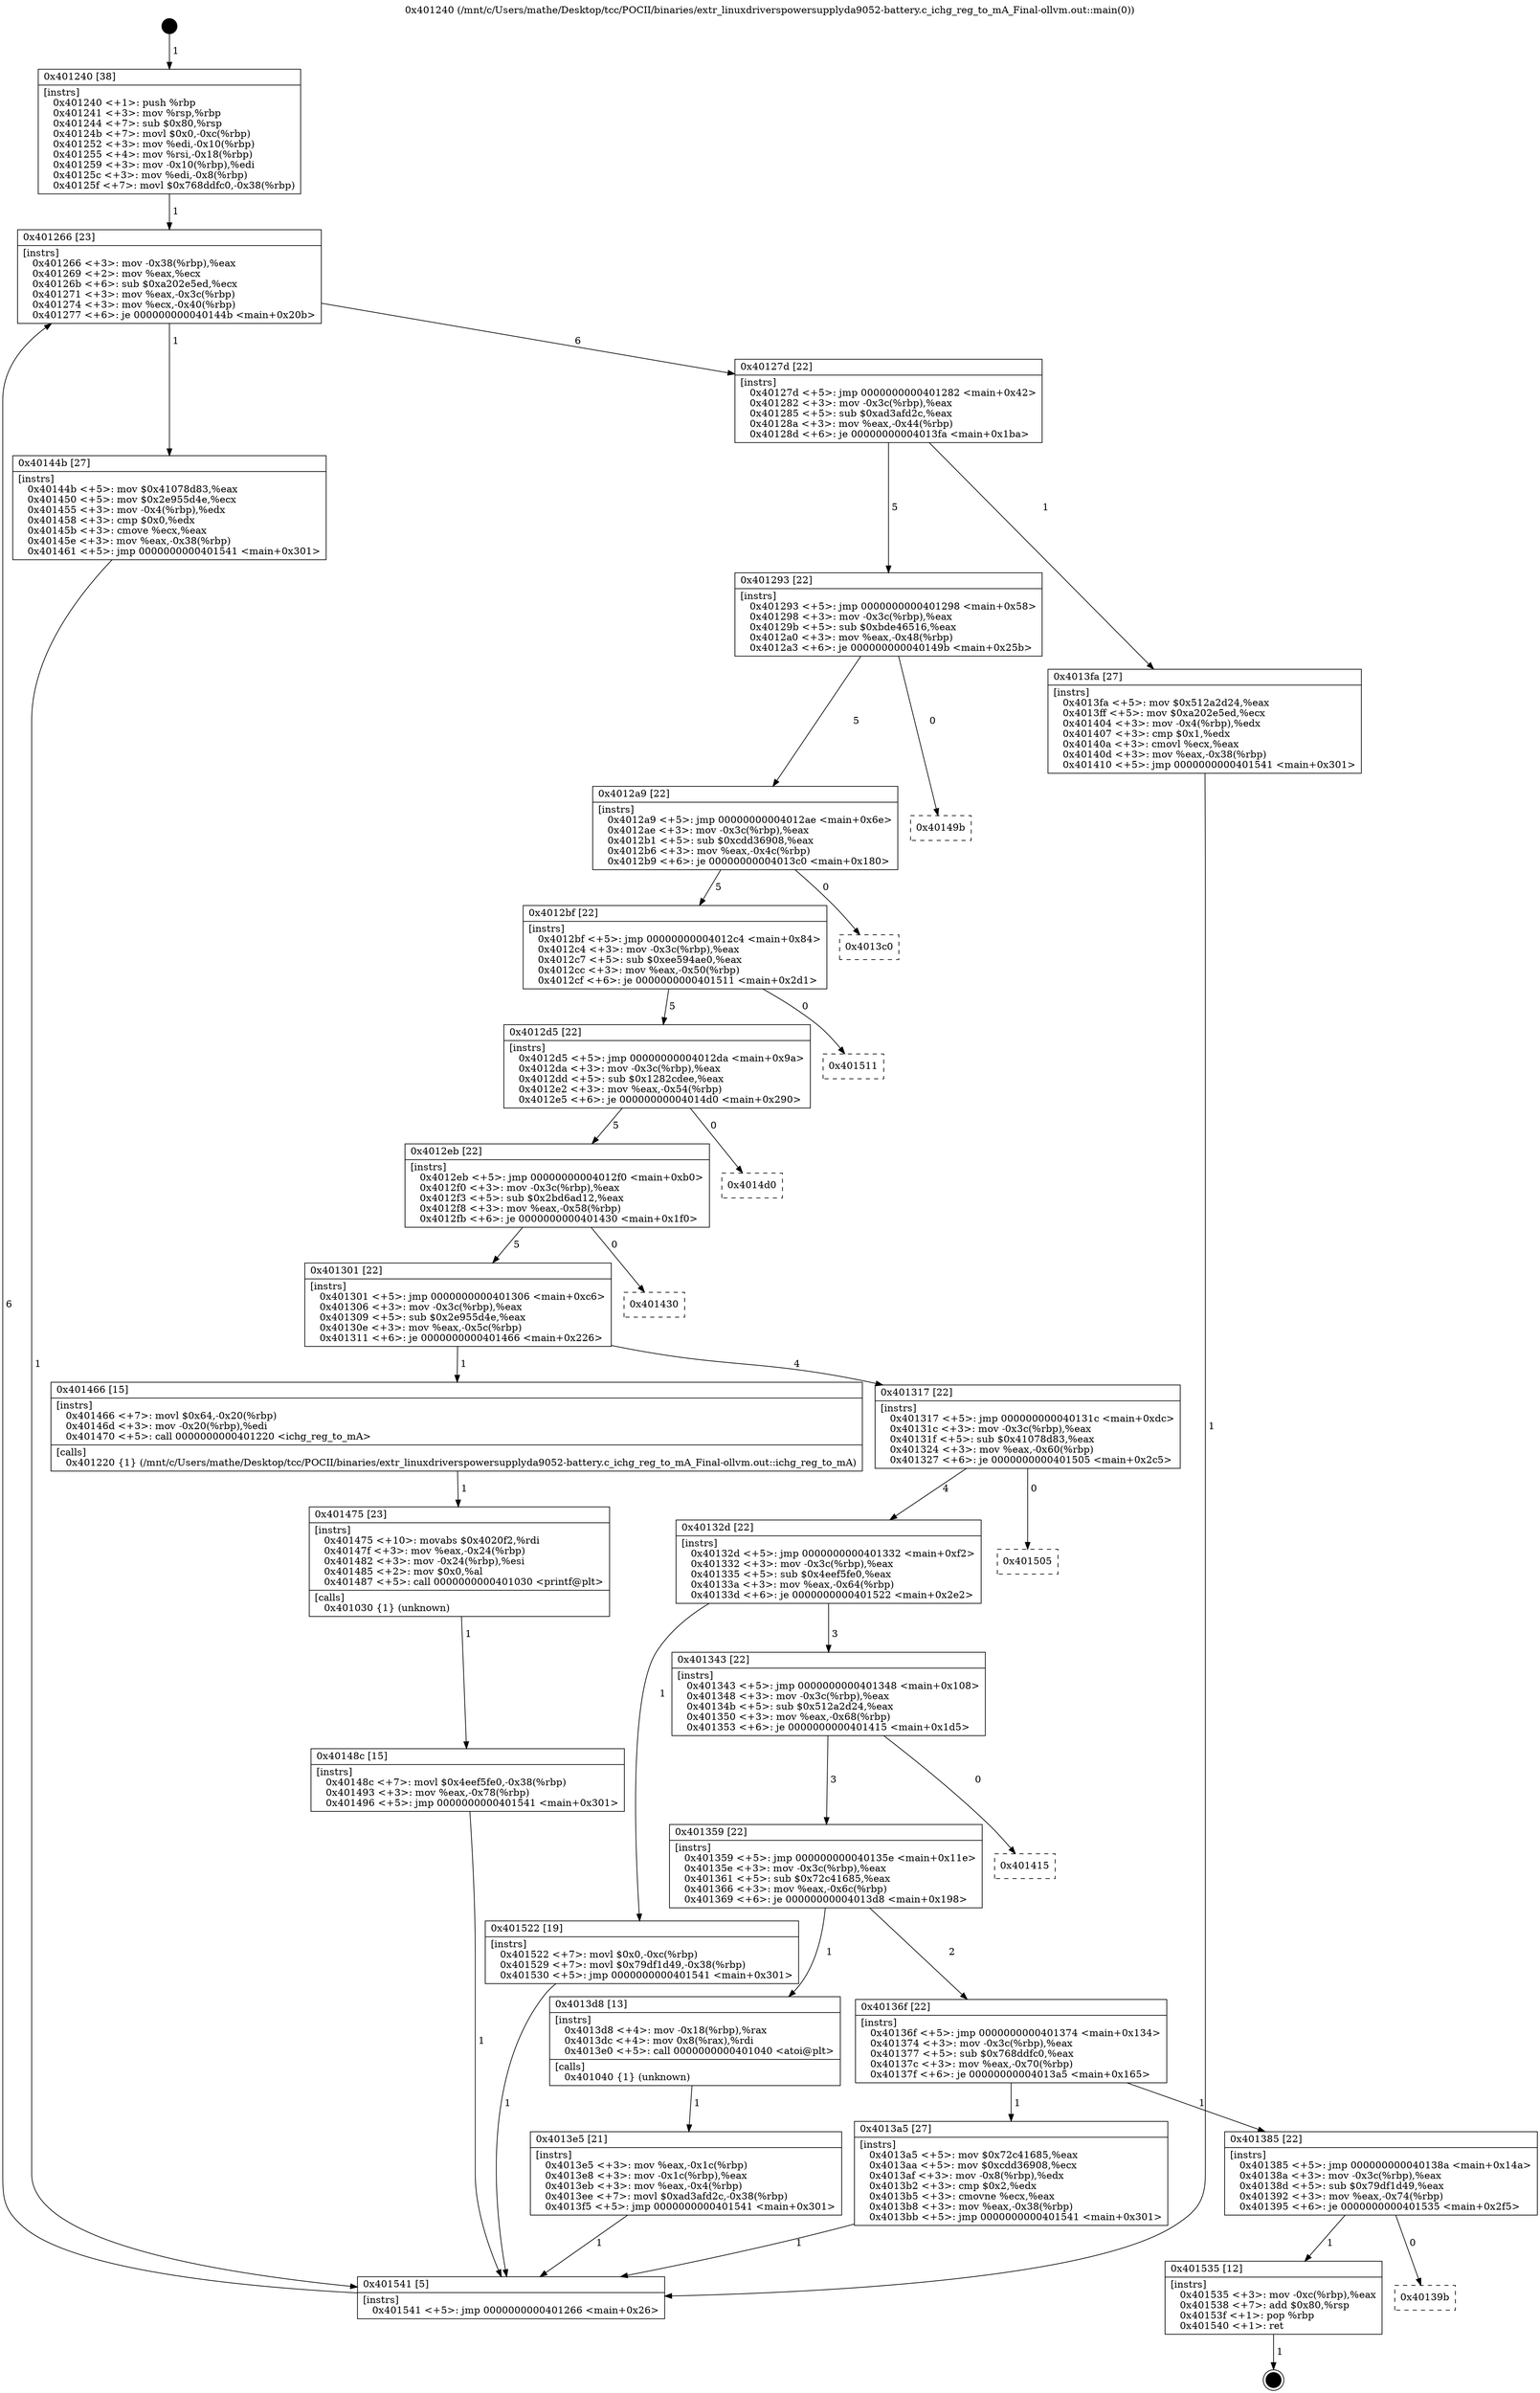 digraph "0x401240" {
  label = "0x401240 (/mnt/c/Users/mathe/Desktop/tcc/POCII/binaries/extr_linuxdriverspowersupplyda9052-battery.c_ichg_reg_to_mA_Final-ollvm.out::main(0))"
  labelloc = "t"
  node[shape=record]

  Entry [label="",width=0.3,height=0.3,shape=circle,fillcolor=black,style=filled]
  "0x401266" [label="{
     0x401266 [23]\l
     | [instrs]\l
     &nbsp;&nbsp;0x401266 \<+3\>: mov -0x38(%rbp),%eax\l
     &nbsp;&nbsp;0x401269 \<+2\>: mov %eax,%ecx\l
     &nbsp;&nbsp;0x40126b \<+6\>: sub $0xa202e5ed,%ecx\l
     &nbsp;&nbsp;0x401271 \<+3\>: mov %eax,-0x3c(%rbp)\l
     &nbsp;&nbsp;0x401274 \<+3\>: mov %ecx,-0x40(%rbp)\l
     &nbsp;&nbsp;0x401277 \<+6\>: je 000000000040144b \<main+0x20b\>\l
  }"]
  "0x40144b" [label="{
     0x40144b [27]\l
     | [instrs]\l
     &nbsp;&nbsp;0x40144b \<+5\>: mov $0x41078d83,%eax\l
     &nbsp;&nbsp;0x401450 \<+5\>: mov $0x2e955d4e,%ecx\l
     &nbsp;&nbsp;0x401455 \<+3\>: mov -0x4(%rbp),%edx\l
     &nbsp;&nbsp;0x401458 \<+3\>: cmp $0x0,%edx\l
     &nbsp;&nbsp;0x40145b \<+3\>: cmove %ecx,%eax\l
     &nbsp;&nbsp;0x40145e \<+3\>: mov %eax,-0x38(%rbp)\l
     &nbsp;&nbsp;0x401461 \<+5\>: jmp 0000000000401541 \<main+0x301\>\l
  }"]
  "0x40127d" [label="{
     0x40127d [22]\l
     | [instrs]\l
     &nbsp;&nbsp;0x40127d \<+5\>: jmp 0000000000401282 \<main+0x42\>\l
     &nbsp;&nbsp;0x401282 \<+3\>: mov -0x3c(%rbp),%eax\l
     &nbsp;&nbsp;0x401285 \<+5\>: sub $0xad3afd2c,%eax\l
     &nbsp;&nbsp;0x40128a \<+3\>: mov %eax,-0x44(%rbp)\l
     &nbsp;&nbsp;0x40128d \<+6\>: je 00000000004013fa \<main+0x1ba\>\l
  }"]
  Exit [label="",width=0.3,height=0.3,shape=circle,fillcolor=black,style=filled,peripheries=2]
  "0x4013fa" [label="{
     0x4013fa [27]\l
     | [instrs]\l
     &nbsp;&nbsp;0x4013fa \<+5\>: mov $0x512a2d24,%eax\l
     &nbsp;&nbsp;0x4013ff \<+5\>: mov $0xa202e5ed,%ecx\l
     &nbsp;&nbsp;0x401404 \<+3\>: mov -0x4(%rbp),%edx\l
     &nbsp;&nbsp;0x401407 \<+3\>: cmp $0x1,%edx\l
     &nbsp;&nbsp;0x40140a \<+3\>: cmovl %ecx,%eax\l
     &nbsp;&nbsp;0x40140d \<+3\>: mov %eax,-0x38(%rbp)\l
     &nbsp;&nbsp;0x401410 \<+5\>: jmp 0000000000401541 \<main+0x301\>\l
  }"]
  "0x401293" [label="{
     0x401293 [22]\l
     | [instrs]\l
     &nbsp;&nbsp;0x401293 \<+5\>: jmp 0000000000401298 \<main+0x58\>\l
     &nbsp;&nbsp;0x401298 \<+3\>: mov -0x3c(%rbp),%eax\l
     &nbsp;&nbsp;0x40129b \<+5\>: sub $0xbde46516,%eax\l
     &nbsp;&nbsp;0x4012a0 \<+3\>: mov %eax,-0x48(%rbp)\l
     &nbsp;&nbsp;0x4012a3 \<+6\>: je 000000000040149b \<main+0x25b\>\l
  }"]
  "0x40139b" [label="{
     0x40139b\l
  }", style=dashed]
  "0x40149b" [label="{
     0x40149b\l
  }", style=dashed]
  "0x4012a9" [label="{
     0x4012a9 [22]\l
     | [instrs]\l
     &nbsp;&nbsp;0x4012a9 \<+5\>: jmp 00000000004012ae \<main+0x6e\>\l
     &nbsp;&nbsp;0x4012ae \<+3\>: mov -0x3c(%rbp),%eax\l
     &nbsp;&nbsp;0x4012b1 \<+5\>: sub $0xcdd36908,%eax\l
     &nbsp;&nbsp;0x4012b6 \<+3\>: mov %eax,-0x4c(%rbp)\l
     &nbsp;&nbsp;0x4012b9 \<+6\>: je 00000000004013c0 \<main+0x180\>\l
  }"]
  "0x401535" [label="{
     0x401535 [12]\l
     | [instrs]\l
     &nbsp;&nbsp;0x401535 \<+3\>: mov -0xc(%rbp),%eax\l
     &nbsp;&nbsp;0x401538 \<+7\>: add $0x80,%rsp\l
     &nbsp;&nbsp;0x40153f \<+1\>: pop %rbp\l
     &nbsp;&nbsp;0x401540 \<+1\>: ret\l
  }"]
  "0x4013c0" [label="{
     0x4013c0\l
  }", style=dashed]
  "0x4012bf" [label="{
     0x4012bf [22]\l
     | [instrs]\l
     &nbsp;&nbsp;0x4012bf \<+5\>: jmp 00000000004012c4 \<main+0x84\>\l
     &nbsp;&nbsp;0x4012c4 \<+3\>: mov -0x3c(%rbp),%eax\l
     &nbsp;&nbsp;0x4012c7 \<+5\>: sub $0xee594ae0,%eax\l
     &nbsp;&nbsp;0x4012cc \<+3\>: mov %eax,-0x50(%rbp)\l
     &nbsp;&nbsp;0x4012cf \<+6\>: je 0000000000401511 \<main+0x2d1\>\l
  }"]
  "0x40148c" [label="{
     0x40148c [15]\l
     | [instrs]\l
     &nbsp;&nbsp;0x40148c \<+7\>: movl $0x4eef5fe0,-0x38(%rbp)\l
     &nbsp;&nbsp;0x401493 \<+3\>: mov %eax,-0x78(%rbp)\l
     &nbsp;&nbsp;0x401496 \<+5\>: jmp 0000000000401541 \<main+0x301\>\l
  }"]
  "0x401511" [label="{
     0x401511\l
  }", style=dashed]
  "0x4012d5" [label="{
     0x4012d5 [22]\l
     | [instrs]\l
     &nbsp;&nbsp;0x4012d5 \<+5\>: jmp 00000000004012da \<main+0x9a\>\l
     &nbsp;&nbsp;0x4012da \<+3\>: mov -0x3c(%rbp),%eax\l
     &nbsp;&nbsp;0x4012dd \<+5\>: sub $0x1282cdee,%eax\l
     &nbsp;&nbsp;0x4012e2 \<+3\>: mov %eax,-0x54(%rbp)\l
     &nbsp;&nbsp;0x4012e5 \<+6\>: je 00000000004014d0 \<main+0x290\>\l
  }"]
  "0x401475" [label="{
     0x401475 [23]\l
     | [instrs]\l
     &nbsp;&nbsp;0x401475 \<+10\>: movabs $0x4020f2,%rdi\l
     &nbsp;&nbsp;0x40147f \<+3\>: mov %eax,-0x24(%rbp)\l
     &nbsp;&nbsp;0x401482 \<+3\>: mov -0x24(%rbp),%esi\l
     &nbsp;&nbsp;0x401485 \<+2\>: mov $0x0,%al\l
     &nbsp;&nbsp;0x401487 \<+5\>: call 0000000000401030 \<printf@plt\>\l
     | [calls]\l
     &nbsp;&nbsp;0x401030 \{1\} (unknown)\l
  }"]
  "0x4014d0" [label="{
     0x4014d0\l
  }", style=dashed]
  "0x4012eb" [label="{
     0x4012eb [22]\l
     | [instrs]\l
     &nbsp;&nbsp;0x4012eb \<+5\>: jmp 00000000004012f0 \<main+0xb0\>\l
     &nbsp;&nbsp;0x4012f0 \<+3\>: mov -0x3c(%rbp),%eax\l
     &nbsp;&nbsp;0x4012f3 \<+5\>: sub $0x2bd6ad12,%eax\l
     &nbsp;&nbsp;0x4012f8 \<+3\>: mov %eax,-0x58(%rbp)\l
     &nbsp;&nbsp;0x4012fb \<+6\>: je 0000000000401430 \<main+0x1f0\>\l
  }"]
  "0x4013e5" [label="{
     0x4013e5 [21]\l
     | [instrs]\l
     &nbsp;&nbsp;0x4013e5 \<+3\>: mov %eax,-0x1c(%rbp)\l
     &nbsp;&nbsp;0x4013e8 \<+3\>: mov -0x1c(%rbp),%eax\l
     &nbsp;&nbsp;0x4013eb \<+3\>: mov %eax,-0x4(%rbp)\l
     &nbsp;&nbsp;0x4013ee \<+7\>: movl $0xad3afd2c,-0x38(%rbp)\l
     &nbsp;&nbsp;0x4013f5 \<+5\>: jmp 0000000000401541 \<main+0x301\>\l
  }"]
  "0x401430" [label="{
     0x401430\l
  }", style=dashed]
  "0x401301" [label="{
     0x401301 [22]\l
     | [instrs]\l
     &nbsp;&nbsp;0x401301 \<+5\>: jmp 0000000000401306 \<main+0xc6\>\l
     &nbsp;&nbsp;0x401306 \<+3\>: mov -0x3c(%rbp),%eax\l
     &nbsp;&nbsp;0x401309 \<+5\>: sub $0x2e955d4e,%eax\l
     &nbsp;&nbsp;0x40130e \<+3\>: mov %eax,-0x5c(%rbp)\l
     &nbsp;&nbsp;0x401311 \<+6\>: je 0000000000401466 \<main+0x226\>\l
  }"]
  "0x401240" [label="{
     0x401240 [38]\l
     | [instrs]\l
     &nbsp;&nbsp;0x401240 \<+1\>: push %rbp\l
     &nbsp;&nbsp;0x401241 \<+3\>: mov %rsp,%rbp\l
     &nbsp;&nbsp;0x401244 \<+7\>: sub $0x80,%rsp\l
     &nbsp;&nbsp;0x40124b \<+7\>: movl $0x0,-0xc(%rbp)\l
     &nbsp;&nbsp;0x401252 \<+3\>: mov %edi,-0x10(%rbp)\l
     &nbsp;&nbsp;0x401255 \<+4\>: mov %rsi,-0x18(%rbp)\l
     &nbsp;&nbsp;0x401259 \<+3\>: mov -0x10(%rbp),%edi\l
     &nbsp;&nbsp;0x40125c \<+3\>: mov %edi,-0x8(%rbp)\l
     &nbsp;&nbsp;0x40125f \<+7\>: movl $0x768ddfc0,-0x38(%rbp)\l
  }"]
  "0x401466" [label="{
     0x401466 [15]\l
     | [instrs]\l
     &nbsp;&nbsp;0x401466 \<+7\>: movl $0x64,-0x20(%rbp)\l
     &nbsp;&nbsp;0x40146d \<+3\>: mov -0x20(%rbp),%edi\l
     &nbsp;&nbsp;0x401470 \<+5\>: call 0000000000401220 \<ichg_reg_to_mA\>\l
     | [calls]\l
     &nbsp;&nbsp;0x401220 \{1\} (/mnt/c/Users/mathe/Desktop/tcc/POCII/binaries/extr_linuxdriverspowersupplyda9052-battery.c_ichg_reg_to_mA_Final-ollvm.out::ichg_reg_to_mA)\l
  }"]
  "0x401317" [label="{
     0x401317 [22]\l
     | [instrs]\l
     &nbsp;&nbsp;0x401317 \<+5\>: jmp 000000000040131c \<main+0xdc\>\l
     &nbsp;&nbsp;0x40131c \<+3\>: mov -0x3c(%rbp),%eax\l
     &nbsp;&nbsp;0x40131f \<+5\>: sub $0x41078d83,%eax\l
     &nbsp;&nbsp;0x401324 \<+3\>: mov %eax,-0x60(%rbp)\l
     &nbsp;&nbsp;0x401327 \<+6\>: je 0000000000401505 \<main+0x2c5\>\l
  }"]
  "0x401541" [label="{
     0x401541 [5]\l
     | [instrs]\l
     &nbsp;&nbsp;0x401541 \<+5\>: jmp 0000000000401266 \<main+0x26\>\l
  }"]
  "0x401505" [label="{
     0x401505\l
  }", style=dashed]
  "0x40132d" [label="{
     0x40132d [22]\l
     | [instrs]\l
     &nbsp;&nbsp;0x40132d \<+5\>: jmp 0000000000401332 \<main+0xf2\>\l
     &nbsp;&nbsp;0x401332 \<+3\>: mov -0x3c(%rbp),%eax\l
     &nbsp;&nbsp;0x401335 \<+5\>: sub $0x4eef5fe0,%eax\l
     &nbsp;&nbsp;0x40133a \<+3\>: mov %eax,-0x64(%rbp)\l
     &nbsp;&nbsp;0x40133d \<+6\>: je 0000000000401522 \<main+0x2e2\>\l
  }"]
  "0x401385" [label="{
     0x401385 [22]\l
     | [instrs]\l
     &nbsp;&nbsp;0x401385 \<+5\>: jmp 000000000040138a \<main+0x14a\>\l
     &nbsp;&nbsp;0x40138a \<+3\>: mov -0x3c(%rbp),%eax\l
     &nbsp;&nbsp;0x40138d \<+5\>: sub $0x79df1d49,%eax\l
     &nbsp;&nbsp;0x401392 \<+3\>: mov %eax,-0x74(%rbp)\l
     &nbsp;&nbsp;0x401395 \<+6\>: je 0000000000401535 \<main+0x2f5\>\l
  }"]
  "0x401522" [label="{
     0x401522 [19]\l
     | [instrs]\l
     &nbsp;&nbsp;0x401522 \<+7\>: movl $0x0,-0xc(%rbp)\l
     &nbsp;&nbsp;0x401529 \<+7\>: movl $0x79df1d49,-0x38(%rbp)\l
     &nbsp;&nbsp;0x401530 \<+5\>: jmp 0000000000401541 \<main+0x301\>\l
  }"]
  "0x401343" [label="{
     0x401343 [22]\l
     | [instrs]\l
     &nbsp;&nbsp;0x401343 \<+5\>: jmp 0000000000401348 \<main+0x108\>\l
     &nbsp;&nbsp;0x401348 \<+3\>: mov -0x3c(%rbp),%eax\l
     &nbsp;&nbsp;0x40134b \<+5\>: sub $0x512a2d24,%eax\l
     &nbsp;&nbsp;0x401350 \<+3\>: mov %eax,-0x68(%rbp)\l
     &nbsp;&nbsp;0x401353 \<+6\>: je 0000000000401415 \<main+0x1d5\>\l
  }"]
  "0x4013a5" [label="{
     0x4013a5 [27]\l
     | [instrs]\l
     &nbsp;&nbsp;0x4013a5 \<+5\>: mov $0x72c41685,%eax\l
     &nbsp;&nbsp;0x4013aa \<+5\>: mov $0xcdd36908,%ecx\l
     &nbsp;&nbsp;0x4013af \<+3\>: mov -0x8(%rbp),%edx\l
     &nbsp;&nbsp;0x4013b2 \<+3\>: cmp $0x2,%edx\l
     &nbsp;&nbsp;0x4013b5 \<+3\>: cmovne %ecx,%eax\l
     &nbsp;&nbsp;0x4013b8 \<+3\>: mov %eax,-0x38(%rbp)\l
     &nbsp;&nbsp;0x4013bb \<+5\>: jmp 0000000000401541 \<main+0x301\>\l
  }"]
  "0x401415" [label="{
     0x401415\l
  }", style=dashed]
  "0x401359" [label="{
     0x401359 [22]\l
     | [instrs]\l
     &nbsp;&nbsp;0x401359 \<+5\>: jmp 000000000040135e \<main+0x11e\>\l
     &nbsp;&nbsp;0x40135e \<+3\>: mov -0x3c(%rbp),%eax\l
     &nbsp;&nbsp;0x401361 \<+5\>: sub $0x72c41685,%eax\l
     &nbsp;&nbsp;0x401366 \<+3\>: mov %eax,-0x6c(%rbp)\l
     &nbsp;&nbsp;0x401369 \<+6\>: je 00000000004013d8 \<main+0x198\>\l
  }"]
  "0x40136f" [label="{
     0x40136f [22]\l
     | [instrs]\l
     &nbsp;&nbsp;0x40136f \<+5\>: jmp 0000000000401374 \<main+0x134\>\l
     &nbsp;&nbsp;0x401374 \<+3\>: mov -0x3c(%rbp),%eax\l
     &nbsp;&nbsp;0x401377 \<+5\>: sub $0x768ddfc0,%eax\l
     &nbsp;&nbsp;0x40137c \<+3\>: mov %eax,-0x70(%rbp)\l
     &nbsp;&nbsp;0x40137f \<+6\>: je 00000000004013a5 \<main+0x165\>\l
  }"]
  "0x4013d8" [label="{
     0x4013d8 [13]\l
     | [instrs]\l
     &nbsp;&nbsp;0x4013d8 \<+4\>: mov -0x18(%rbp),%rax\l
     &nbsp;&nbsp;0x4013dc \<+4\>: mov 0x8(%rax),%rdi\l
     &nbsp;&nbsp;0x4013e0 \<+5\>: call 0000000000401040 \<atoi@plt\>\l
     | [calls]\l
     &nbsp;&nbsp;0x401040 \{1\} (unknown)\l
  }"]
  Entry -> "0x401240" [label=" 1"]
  "0x401266" -> "0x40144b" [label=" 1"]
  "0x401266" -> "0x40127d" [label=" 6"]
  "0x401535" -> Exit [label=" 1"]
  "0x40127d" -> "0x4013fa" [label=" 1"]
  "0x40127d" -> "0x401293" [label=" 5"]
  "0x401385" -> "0x40139b" [label=" 0"]
  "0x401293" -> "0x40149b" [label=" 0"]
  "0x401293" -> "0x4012a9" [label=" 5"]
  "0x401385" -> "0x401535" [label=" 1"]
  "0x4012a9" -> "0x4013c0" [label=" 0"]
  "0x4012a9" -> "0x4012bf" [label=" 5"]
  "0x401522" -> "0x401541" [label=" 1"]
  "0x4012bf" -> "0x401511" [label=" 0"]
  "0x4012bf" -> "0x4012d5" [label=" 5"]
  "0x40148c" -> "0x401541" [label=" 1"]
  "0x4012d5" -> "0x4014d0" [label=" 0"]
  "0x4012d5" -> "0x4012eb" [label=" 5"]
  "0x401475" -> "0x40148c" [label=" 1"]
  "0x4012eb" -> "0x401430" [label=" 0"]
  "0x4012eb" -> "0x401301" [label=" 5"]
  "0x401466" -> "0x401475" [label=" 1"]
  "0x401301" -> "0x401466" [label=" 1"]
  "0x401301" -> "0x401317" [label=" 4"]
  "0x40144b" -> "0x401541" [label=" 1"]
  "0x401317" -> "0x401505" [label=" 0"]
  "0x401317" -> "0x40132d" [label=" 4"]
  "0x4013fa" -> "0x401541" [label=" 1"]
  "0x40132d" -> "0x401522" [label=" 1"]
  "0x40132d" -> "0x401343" [label=" 3"]
  "0x4013e5" -> "0x401541" [label=" 1"]
  "0x401343" -> "0x401415" [label=" 0"]
  "0x401343" -> "0x401359" [label=" 3"]
  "0x4013d8" -> "0x4013e5" [label=" 1"]
  "0x401359" -> "0x4013d8" [label=" 1"]
  "0x401359" -> "0x40136f" [label=" 2"]
  "0x401541" -> "0x401266" [label=" 6"]
  "0x40136f" -> "0x4013a5" [label=" 1"]
  "0x40136f" -> "0x401385" [label=" 1"]
  "0x4013a5" -> "0x401541" [label=" 1"]
  "0x401240" -> "0x401266" [label=" 1"]
}
